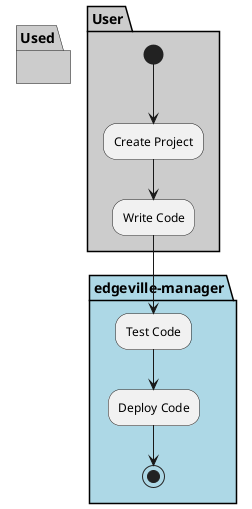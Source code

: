 @startuml

partition "edgeville-manager" {

}

partition User  #cccccc {
  (*) --> "Create Project"
  --> "Write Code"
}

partition "edgeville-manager" #lightblue {
  "Write Code" --> "Test Code"
  "Test Code" --> "Deploy Code"
  "Deploy Code" --> (*)
}

partition Used  #cccccc {
}
@enduml
